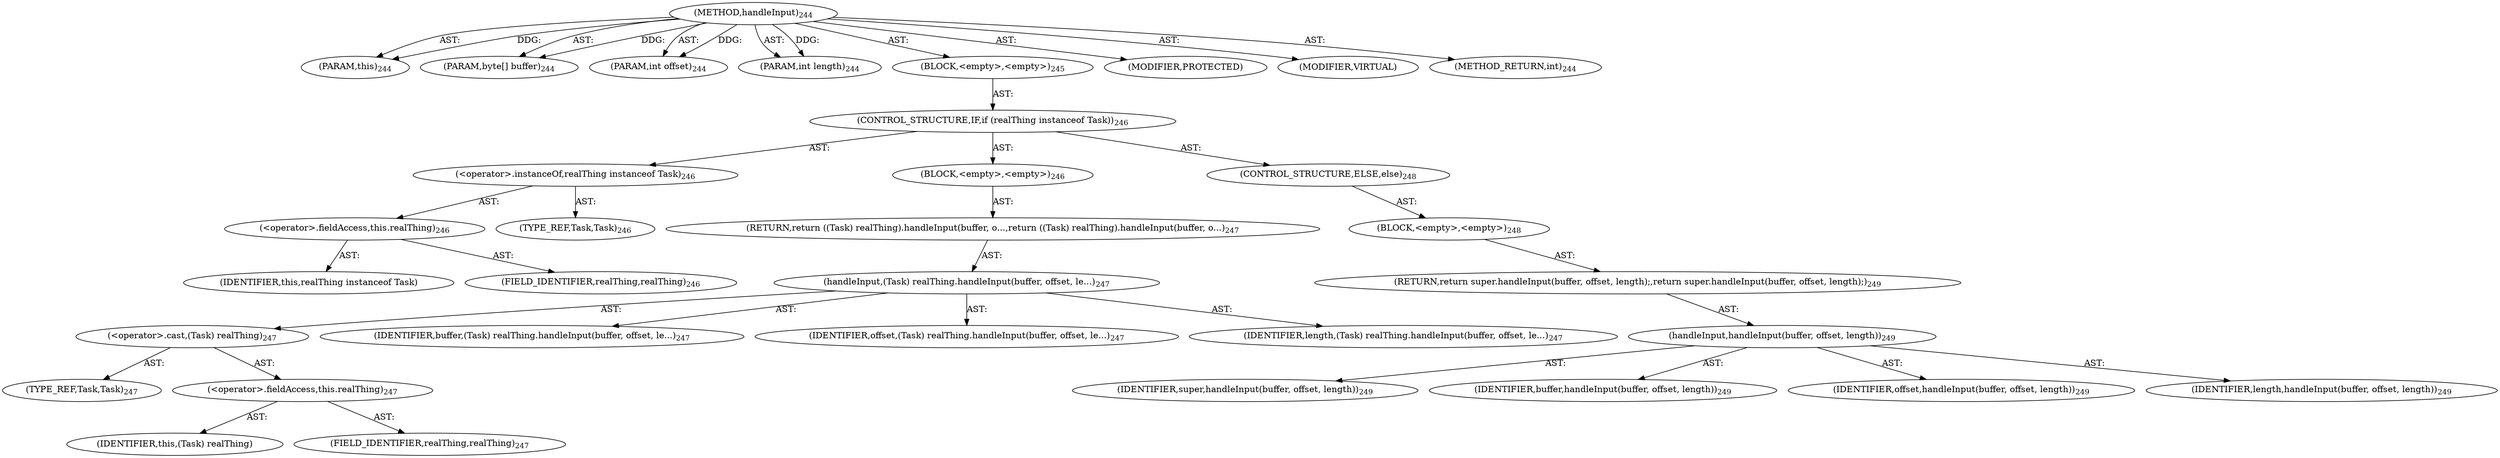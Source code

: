 digraph "handleInput" {  
"111669149706" [label = <(METHOD,handleInput)<SUB>244</SUB>> ]
"115964117016" [label = <(PARAM,this)<SUB>244</SUB>> ]
"115964117017" [label = <(PARAM,byte[] buffer)<SUB>244</SUB>> ]
"115964117018" [label = <(PARAM,int offset)<SUB>244</SUB>> ]
"115964117019" [label = <(PARAM,int length)<SUB>244</SUB>> ]
"25769803792" [label = <(BLOCK,&lt;empty&gt;,&lt;empty&gt;)<SUB>245</SUB>> ]
"47244640262" [label = <(CONTROL_STRUCTURE,IF,if (realThing instanceof Task))<SUB>246</SUB>> ]
"30064771127" [label = <(&lt;operator&gt;.instanceOf,realThing instanceof Task)<SUB>246</SUB>> ]
"30064771128" [label = <(&lt;operator&gt;.fieldAccess,this.realThing)<SUB>246</SUB>> ]
"68719476803" [label = <(IDENTIFIER,this,realThing instanceof Task)> ]
"55834574865" [label = <(FIELD_IDENTIFIER,realThing,realThing)<SUB>246</SUB>> ]
"180388626437" [label = <(TYPE_REF,Task,Task)<SUB>246</SUB>> ]
"25769803793" [label = <(BLOCK,&lt;empty&gt;,&lt;empty&gt;)<SUB>246</SUB>> ]
"146028888068" [label = <(RETURN,return ((Task) realThing).handleInput(buffer, o...,return ((Task) realThing).handleInput(buffer, o...)<SUB>247</SUB>> ]
"30064771129" [label = <(handleInput,(Task) realThing.handleInput(buffer, offset, le...)<SUB>247</SUB>> ]
"30064771130" [label = <(&lt;operator&gt;.cast,(Task) realThing)<SUB>247</SUB>> ]
"180388626438" [label = <(TYPE_REF,Task,Task)<SUB>247</SUB>> ]
"30064771131" [label = <(&lt;operator&gt;.fieldAccess,this.realThing)<SUB>247</SUB>> ]
"68719476804" [label = <(IDENTIFIER,this,(Task) realThing)> ]
"55834574866" [label = <(FIELD_IDENTIFIER,realThing,realThing)<SUB>247</SUB>> ]
"68719476805" [label = <(IDENTIFIER,buffer,(Task) realThing.handleInput(buffer, offset, le...)<SUB>247</SUB>> ]
"68719476806" [label = <(IDENTIFIER,offset,(Task) realThing.handleInput(buffer, offset, le...)<SUB>247</SUB>> ]
"68719476807" [label = <(IDENTIFIER,length,(Task) realThing.handleInput(buffer, offset, le...)<SUB>247</SUB>> ]
"47244640263" [label = <(CONTROL_STRUCTURE,ELSE,else)<SUB>248</SUB>> ]
"25769803794" [label = <(BLOCK,&lt;empty&gt;,&lt;empty&gt;)<SUB>248</SUB>> ]
"146028888069" [label = <(RETURN,return super.handleInput(buffer, offset, length);,return super.handleInput(buffer, offset, length);)<SUB>249</SUB>> ]
"30064771132" [label = <(handleInput,handleInput(buffer, offset, length))<SUB>249</SUB>> ]
"68719476808" [label = <(IDENTIFIER,super,handleInput(buffer, offset, length))<SUB>249</SUB>> ]
"68719476809" [label = <(IDENTIFIER,buffer,handleInput(buffer, offset, length))<SUB>249</SUB>> ]
"68719476810" [label = <(IDENTIFIER,offset,handleInput(buffer, offset, length))<SUB>249</SUB>> ]
"68719476811" [label = <(IDENTIFIER,length,handleInput(buffer, offset, length))<SUB>249</SUB>> ]
"133143986202" [label = <(MODIFIER,PROTECTED)> ]
"133143986203" [label = <(MODIFIER,VIRTUAL)> ]
"128849018890" [label = <(METHOD_RETURN,int)<SUB>244</SUB>> ]
  "111669149706" -> "115964117016"  [ label = "AST: "] 
  "111669149706" -> "115964117017"  [ label = "AST: "] 
  "111669149706" -> "115964117018"  [ label = "AST: "] 
  "111669149706" -> "115964117019"  [ label = "AST: "] 
  "111669149706" -> "25769803792"  [ label = "AST: "] 
  "111669149706" -> "133143986202"  [ label = "AST: "] 
  "111669149706" -> "133143986203"  [ label = "AST: "] 
  "111669149706" -> "128849018890"  [ label = "AST: "] 
  "25769803792" -> "47244640262"  [ label = "AST: "] 
  "47244640262" -> "30064771127"  [ label = "AST: "] 
  "47244640262" -> "25769803793"  [ label = "AST: "] 
  "47244640262" -> "47244640263"  [ label = "AST: "] 
  "30064771127" -> "30064771128"  [ label = "AST: "] 
  "30064771127" -> "180388626437"  [ label = "AST: "] 
  "30064771128" -> "68719476803"  [ label = "AST: "] 
  "30064771128" -> "55834574865"  [ label = "AST: "] 
  "25769803793" -> "146028888068"  [ label = "AST: "] 
  "146028888068" -> "30064771129"  [ label = "AST: "] 
  "30064771129" -> "30064771130"  [ label = "AST: "] 
  "30064771129" -> "68719476805"  [ label = "AST: "] 
  "30064771129" -> "68719476806"  [ label = "AST: "] 
  "30064771129" -> "68719476807"  [ label = "AST: "] 
  "30064771130" -> "180388626438"  [ label = "AST: "] 
  "30064771130" -> "30064771131"  [ label = "AST: "] 
  "30064771131" -> "68719476804"  [ label = "AST: "] 
  "30064771131" -> "55834574866"  [ label = "AST: "] 
  "47244640263" -> "25769803794"  [ label = "AST: "] 
  "25769803794" -> "146028888069"  [ label = "AST: "] 
  "146028888069" -> "30064771132"  [ label = "AST: "] 
  "30064771132" -> "68719476808"  [ label = "AST: "] 
  "30064771132" -> "68719476809"  [ label = "AST: "] 
  "30064771132" -> "68719476810"  [ label = "AST: "] 
  "30064771132" -> "68719476811"  [ label = "AST: "] 
  "111669149706" -> "115964117016"  [ label = "DDG: "] 
  "111669149706" -> "115964117017"  [ label = "DDG: "] 
  "111669149706" -> "115964117018"  [ label = "DDG: "] 
  "111669149706" -> "115964117019"  [ label = "DDG: "] 
}
